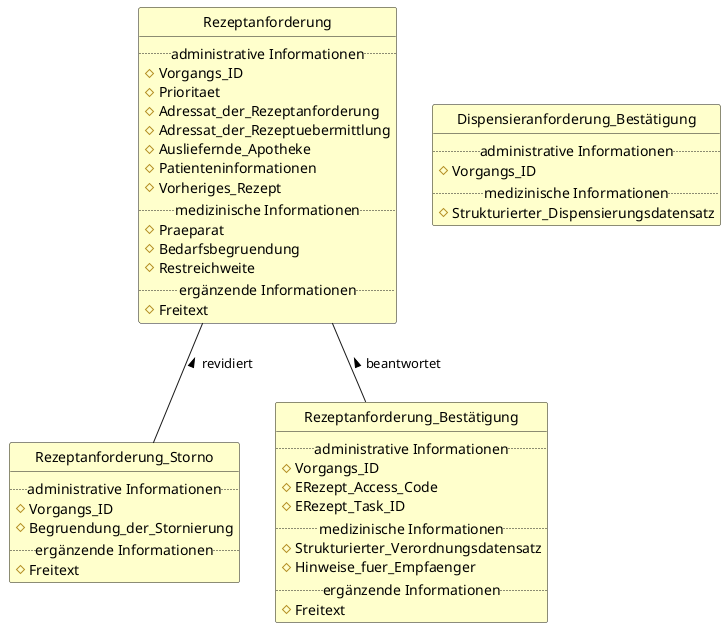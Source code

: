 @startuml

'top to bottom direction

'skinparam linetype ortho
hide circle
hide methods

class "Rezeptanforderung" as Rezeptanforderung #BUSINESS {
    ..administrative Informationen..
    #Vorgangs_ID
    #Prioritaet
    #Adressat_der_Rezeptanforderung
    #Adressat_der_Rezeptuebermittlung
    #Ausliefernde_Apotheke
    #Patienteninformationen
    #Vorheriges_Rezept
    ..medizinische Informationen..
    #Praeparat
    #Bedarfsbegruendung
    #Restreichweite
    ..ergänzende Informationen..
    #Freitext
}

class "Rezeptanforderung_Storno" as Rezeptanforderung_Storno #BUSINESS {
    ..administrative Informationen..
    #Vorgangs_ID
    #Begruendung_der_Stornierung
    ..ergänzende Informationen..
    #Freitext
}

class "Rezeptanforderung_Bestätigung" as Rezeptanforderung_Bestätigung #BUSINESS {
    ..administrative Informationen..
    #Vorgangs_ID
    #ERezept_Access_Code
    #ERezept_Task_ID
    ..medizinische Informationen..
    #Strukturierter_Verordnungsdatensatz
    #Hinweise_fuer_Empfaenger
    ..ergänzende Informationen..
    #Freitext
}

class "Dispensieranforderung_Bestätigung" as Dispensieranforderung_Bestätigung #BUSINESS {
    ..administrative Informationen..
    #Vorgangs_ID
    ..medizinische Informationen..
    #Strukturierter_Dispensierungsdatensatz
}

Rezeptanforderung_Storno -up- Rezeptanforderung: revidiert >
Rezeptanforderung_Bestätigung -up- Rezeptanforderung: beantwortet >

@enduml